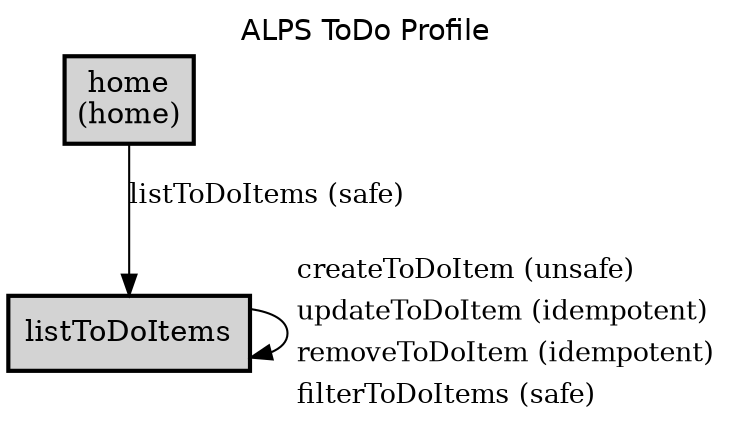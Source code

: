 digraph application_state_diagram {
  graph [
    labelloc="t";
    fontname="Helvetica"
    label="ALPS ToDo Profile";
    URL="index.html" target="_parent"
  ];
  node [shape = box, style = "bold,filled" fillcolor="lightgray"];

    home [margin=0.02, label=<<table cellspacing="0" cellpadding="5" border="0"><tr><td>home<br />(home)<br /></td></tr></table>>,shape=box URL="docs/semantic.home.html" target="_parent"]

    home -> listToDoItems [label = "listToDoItems (safe)" URL="docs/safe.listToDoItems.html" target="_parent" fontsize=13];
    listToDoItems -> listToDoItems [label=<<table  border="0"><tr><td align="left" href="docs/unsafe.createToDoItem.html">createToDoItem (unsafe)</td></tr><tr><td align="left" href="docs/idempotent.updateToDoItem.html">updateToDoItem (idempotent)</td></tr><tr><td align="left" href="docs/idempotent.removeToDoItem.html">removeToDoItem (idempotent)</td></tr><tr><td align="left" href="docs/safe.filterToDoItems.html">filterToDoItems (safe)</td></tr></table>> fontsize=13];

    listToDoItems [URL="docs/safe.listToDoItems.html" target="_parent"]

}